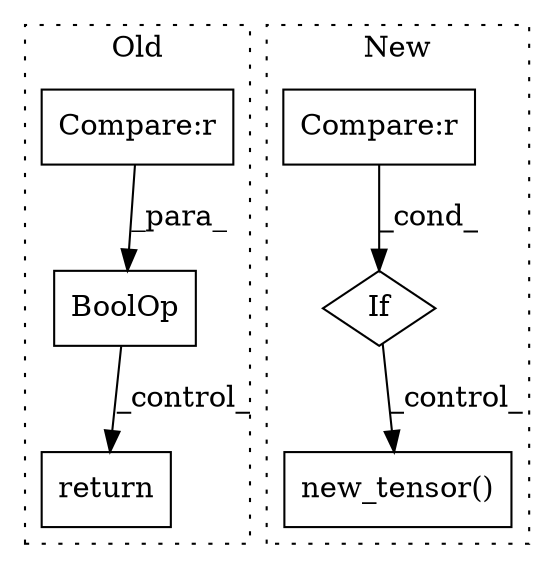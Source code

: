 digraph G {
subgraph cluster0 {
1 [label="return" a="93" s="1791" l="7" shape="box"];
3 [label="BoolOp" a="72" s="1295" l="64" shape="box"];
5 [label="Compare:r" a="40" s="1295" l="15" shape="box"];
label = "Old";
style="dotted";
}
subgraph cluster1 {
2 [label="new_tensor()" a="75" s="1791,1819" l="17,20" shape="box"];
4 [label="If" a="96" s="1475" l="3" shape="diamond"];
6 [label="Compare:r" a="40" s="1478" l="13" shape="box"];
label = "New";
style="dotted";
}
3 -> 1 [label="_control_"];
4 -> 2 [label="_control_"];
5 -> 3 [label="_para_"];
6 -> 4 [label="_cond_"];
}